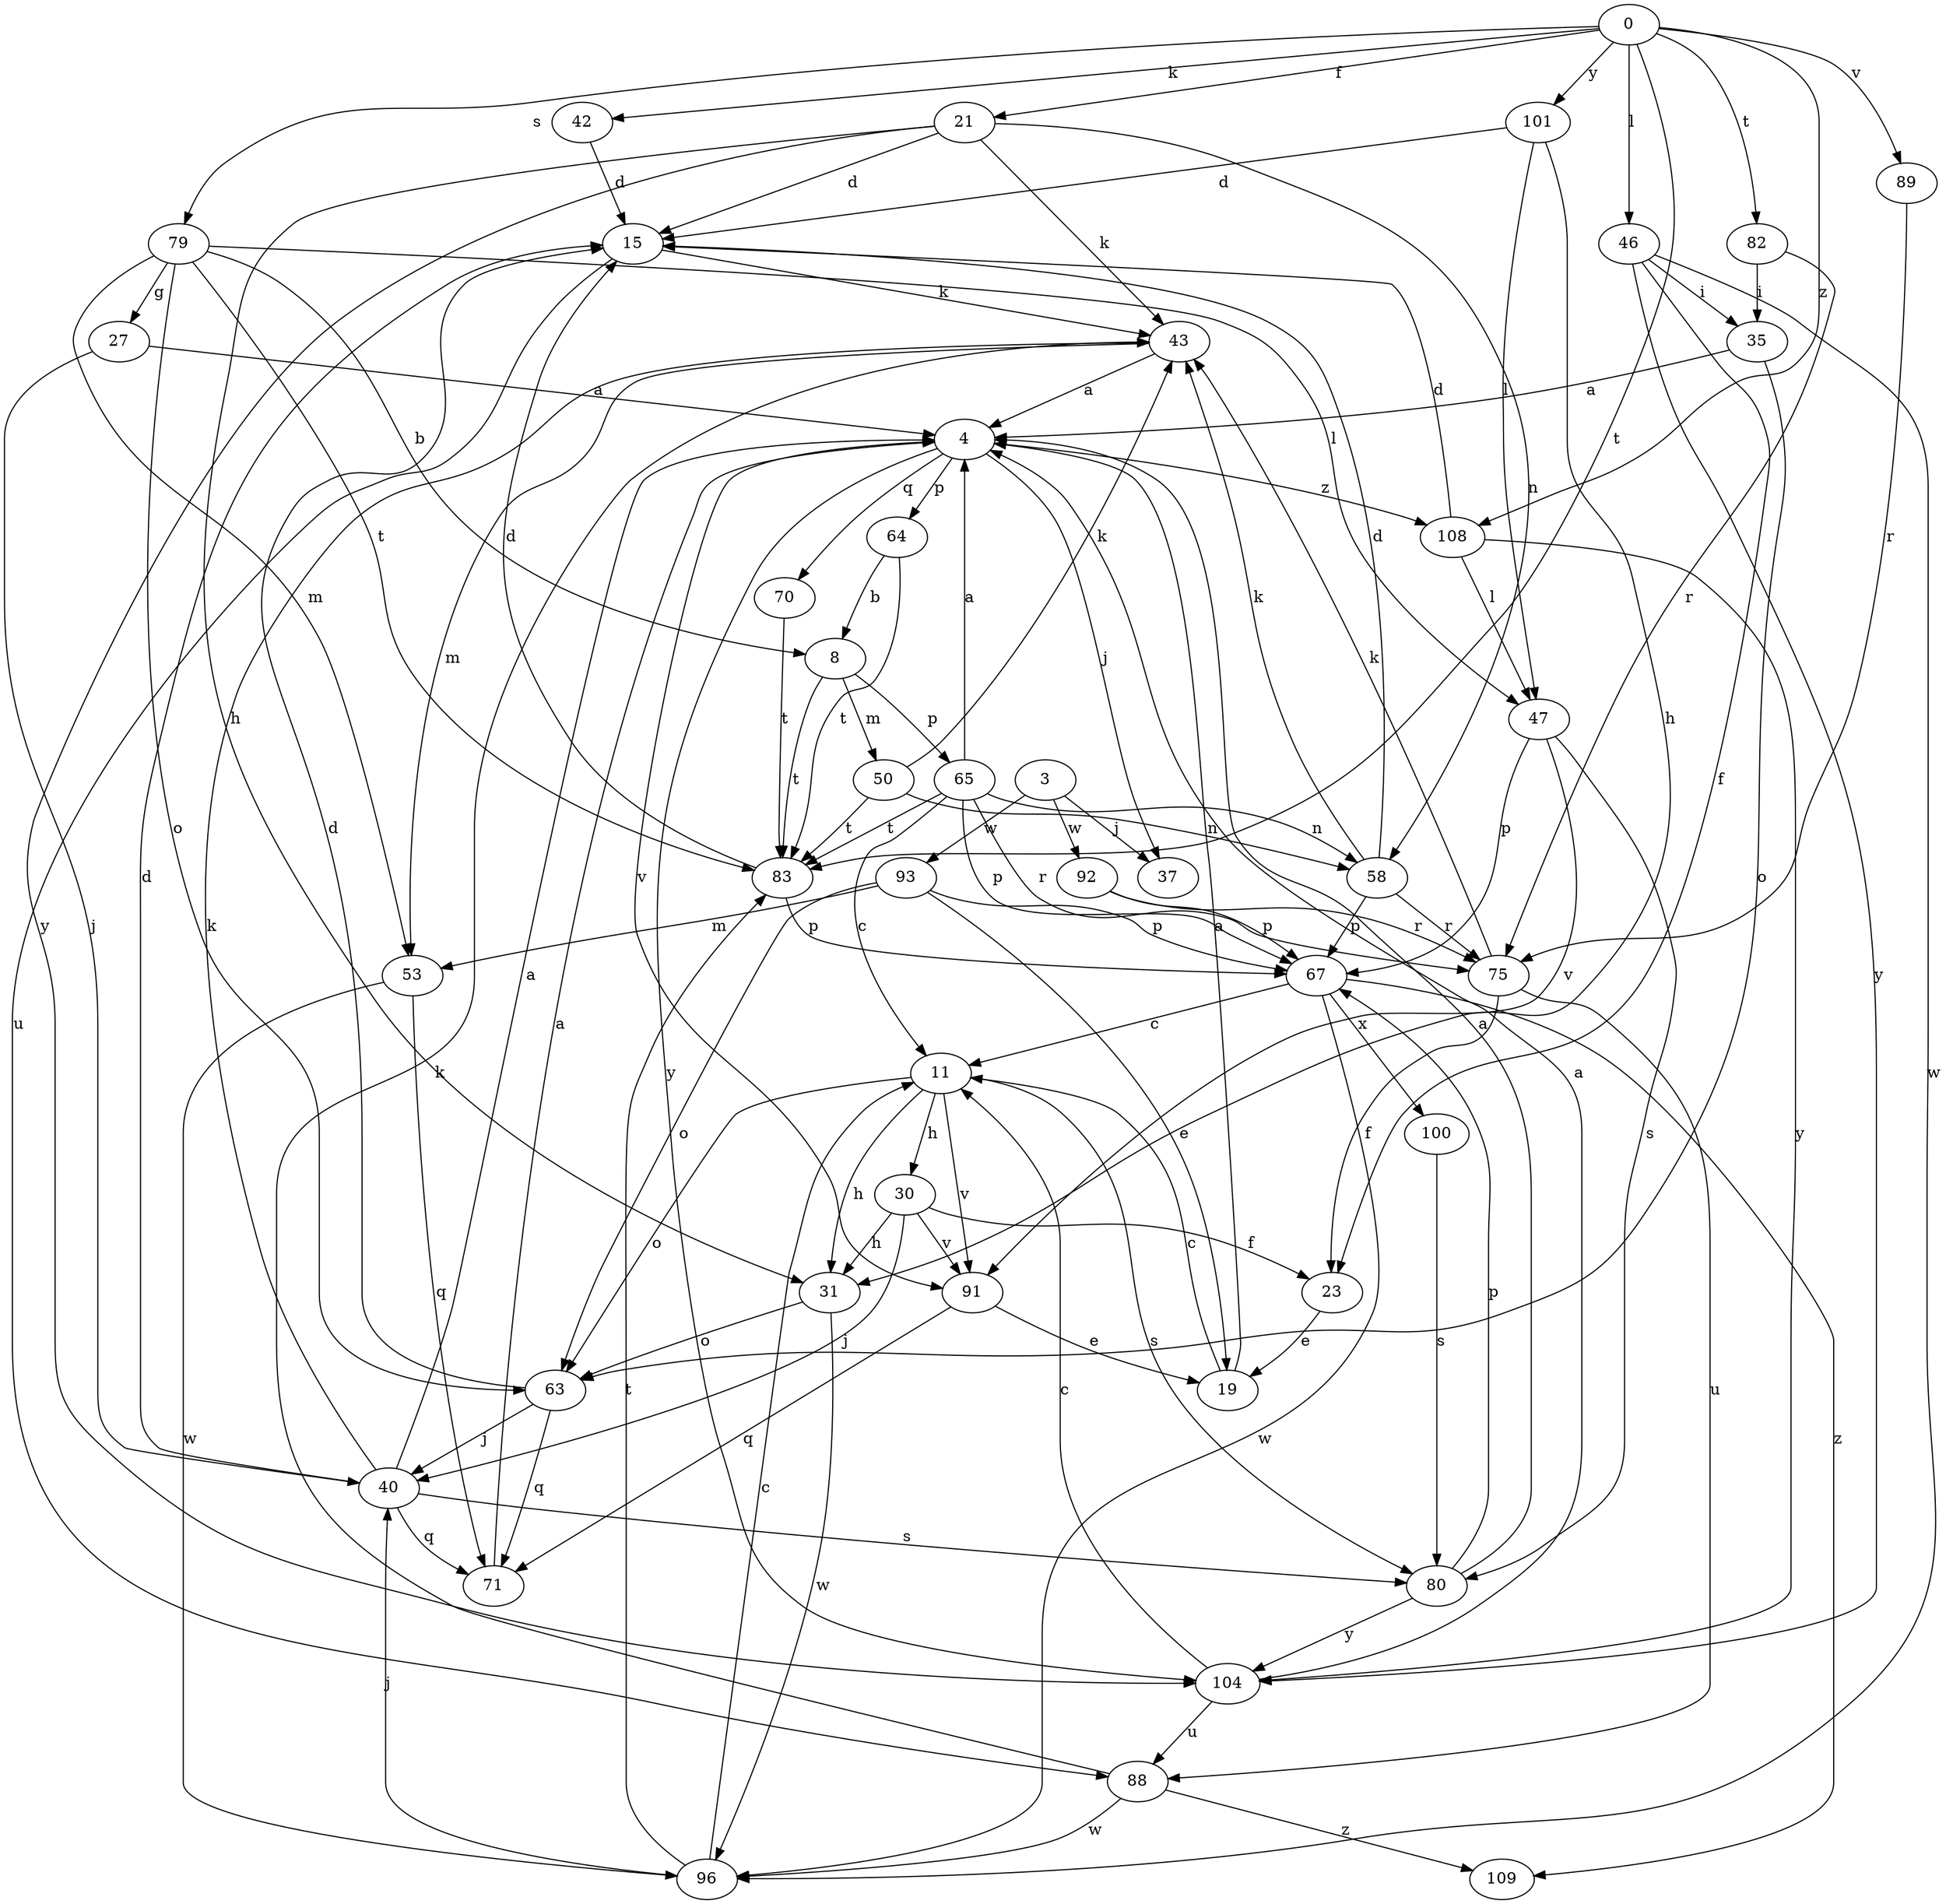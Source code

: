 strict digraph  {
0;
3;
4;
8;
11;
15;
19;
21;
23;
27;
30;
31;
35;
37;
40;
42;
43;
46;
47;
50;
53;
58;
63;
64;
65;
67;
70;
71;
75;
79;
80;
82;
83;
88;
89;
91;
92;
93;
96;
100;
101;
104;
108;
109;
0 -> 21  [label=f];
0 -> 42  [label=k];
0 -> 46  [label=l];
0 -> 79  [label=s];
0 -> 82  [label=t];
0 -> 83  [label=t];
0 -> 89  [label=v];
0 -> 101  [label=y];
0 -> 108  [label=z];
3 -> 37  [label=j];
3 -> 92  [label=w];
3 -> 93  [label=w];
4 -> 37  [label=j];
4 -> 64  [label=p];
4 -> 70  [label=q];
4 -> 91  [label=v];
4 -> 104  [label=y];
4 -> 108  [label=z];
8 -> 50  [label=m];
8 -> 65  [label=p];
8 -> 83  [label=t];
11 -> 30  [label=h];
11 -> 31  [label=h];
11 -> 63  [label=o];
11 -> 80  [label=s];
11 -> 91  [label=v];
15 -> 43  [label=k];
15 -> 88  [label=u];
19 -> 4  [label=a];
19 -> 11  [label=c];
21 -> 15  [label=d];
21 -> 31  [label=h];
21 -> 43  [label=k];
21 -> 58  [label=n];
21 -> 104  [label=y];
23 -> 19  [label=e];
27 -> 4  [label=a];
27 -> 40  [label=j];
30 -> 23  [label=f];
30 -> 31  [label=h];
30 -> 40  [label=j];
30 -> 91  [label=v];
31 -> 63  [label=o];
31 -> 96  [label=w];
35 -> 4  [label=a];
35 -> 63  [label=o];
40 -> 4  [label=a];
40 -> 15  [label=d];
40 -> 43  [label=k];
40 -> 71  [label=q];
40 -> 80  [label=s];
42 -> 15  [label=d];
43 -> 4  [label=a];
43 -> 53  [label=m];
46 -> 23  [label=f];
46 -> 35  [label=i];
46 -> 96  [label=w];
46 -> 104  [label=y];
47 -> 67  [label=p];
47 -> 80  [label=s];
47 -> 91  [label=v];
50 -> 43  [label=k];
50 -> 58  [label=n];
50 -> 83  [label=t];
53 -> 71  [label=q];
53 -> 96  [label=w];
58 -> 15  [label=d];
58 -> 43  [label=k];
58 -> 67  [label=p];
58 -> 75  [label=r];
63 -> 15  [label=d];
63 -> 40  [label=j];
63 -> 71  [label=q];
64 -> 8  [label=b];
64 -> 83  [label=t];
65 -> 4  [label=a];
65 -> 11  [label=c];
65 -> 58  [label=n];
65 -> 67  [label=p];
65 -> 75  [label=r];
65 -> 83  [label=t];
67 -> 11  [label=c];
67 -> 96  [label=w];
67 -> 100  [label=x];
67 -> 109  [label=z];
70 -> 83  [label=t];
71 -> 4  [label=a];
75 -> 23  [label=f];
75 -> 43  [label=k];
75 -> 88  [label=u];
79 -> 8  [label=b];
79 -> 27  [label=g];
79 -> 47  [label=l];
79 -> 53  [label=m];
79 -> 63  [label=o];
79 -> 83  [label=t];
80 -> 4  [label=a];
80 -> 67  [label=p];
80 -> 104  [label=y];
82 -> 35  [label=i];
82 -> 75  [label=r];
83 -> 15  [label=d];
83 -> 67  [label=p];
88 -> 43  [label=k];
88 -> 96  [label=w];
88 -> 109  [label=z];
89 -> 75  [label=r];
91 -> 19  [label=e];
91 -> 71  [label=q];
92 -> 67  [label=p];
92 -> 75  [label=r];
93 -> 19  [label=e];
93 -> 53  [label=m];
93 -> 63  [label=o];
93 -> 67  [label=p];
96 -> 11  [label=c];
96 -> 40  [label=j];
96 -> 83  [label=t];
100 -> 80  [label=s];
101 -> 15  [label=d];
101 -> 31  [label=h];
101 -> 47  [label=l];
104 -> 4  [label=a];
104 -> 11  [label=c];
104 -> 88  [label=u];
108 -> 15  [label=d];
108 -> 47  [label=l];
108 -> 104  [label=y];
}
